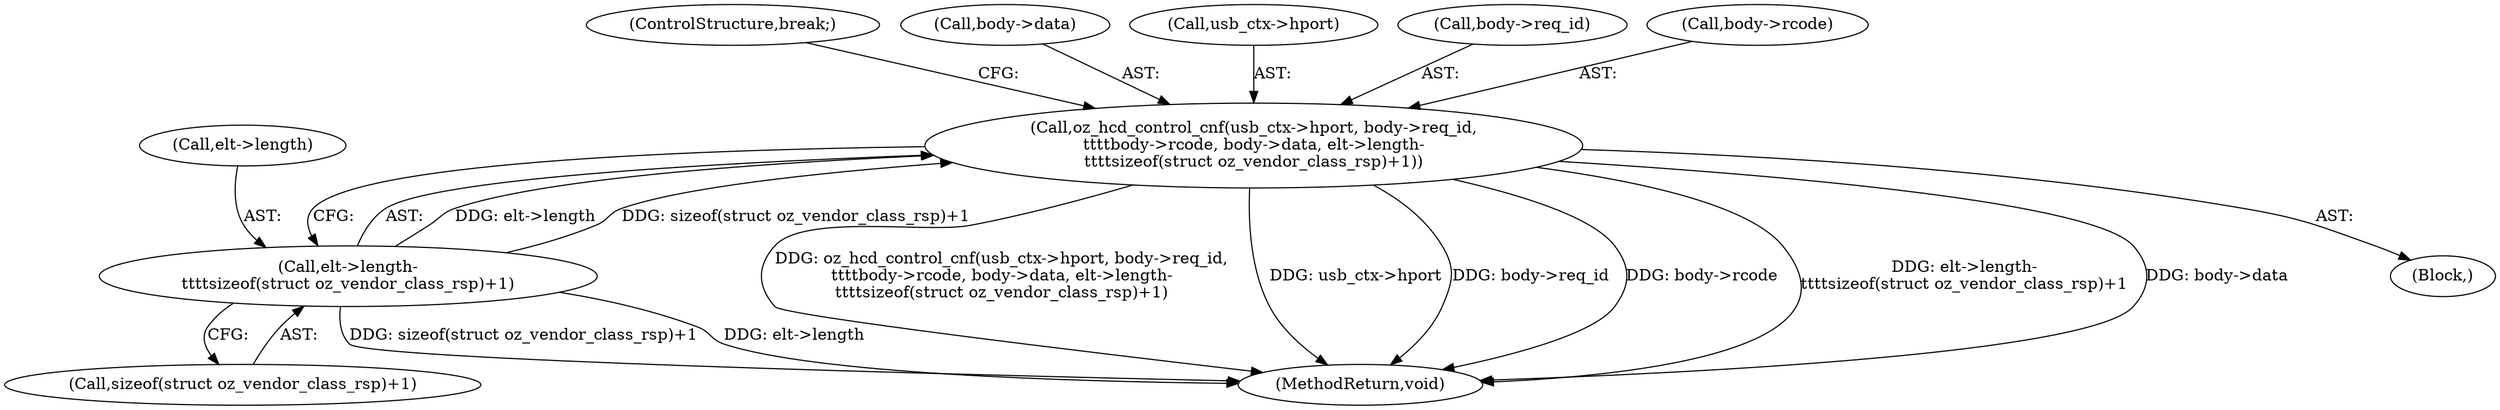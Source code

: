 digraph "0_linux_d114b9fe78c8d6fc6e70808c2092aa307c36dc8e@pointer" {
"1000292" [label="(Call,oz_hcd_control_cnf(usb_ctx->hport, body->req_id,\n\t\t\t\tbody->rcode, body->data, elt->length-\n\t\t\t\tsizeof(struct oz_vendor_class_rsp)+1))"];
"1000305" [label="(Call,elt->length-\n\t\t\t\tsizeof(struct oz_vendor_class_rsp)+1)"];
"1000313" [label="(ControlStructure,break;)"];
"1000302" [label="(Call,body->data)"];
"1000305" [label="(Call,elt->length-\n\t\t\t\tsizeof(struct oz_vendor_class_rsp)+1)"];
"1000293" [label="(Call,usb_ctx->hport)"];
"1000296" [label="(Call,body->req_id)"];
"1000306" [label="(Call,elt->length)"];
"1000292" [label="(Call,oz_hcd_control_cnf(usb_ctx->hport, body->req_id,\n\t\t\t\tbody->rcode, body->data, elt->length-\n\t\t\t\tsizeof(struct oz_vendor_class_rsp)+1))"];
"1000285" [label="(Block,)"];
"1000325" [label="(MethodReturn,void)"];
"1000309" [label="(Call,sizeof(struct oz_vendor_class_rsp)+1)"];
"1000299" [label="(Call,body->rcode)"];
"1000292" -> "1000285"  [label="AST: "];
"1000292" -> "1000305"  [label="CFG: "];
"1000293" -> "1000292"  [label="AST: "];
"1000296" -> "1000292"  [label="AST: "];
"1000299" -> "1000292"  [label="AST: "];
"1000302" -> "1000292"  [label="AST: "];
"1000305" -> "1000292"  [label="AST: "];
"1000313" -> "1000292"  [label="CFG: "];
"1000292" -> "1000325"  [label="DDG: oz_hcd_control_cnf(usb_ctx->hport, body->req_id,\n\t\t\t\tbody->rcode, body->data, elt->length-\n\t\t\t\tsizeof(struct oz_vendor_class_rsp)+1)"];
"1000292" -> "1000325"  [label="DDG: usb_ctx->hport"];
"1000292" -> "1000325"  [label="DDG: body->req_id"];
"1000292" -> "1000325"  [label="DDG: body->rcode"];
"1000292" -> "1000325"  [label="DDG: elt->length-\n\t\t\t\tsizeof(struct oz_vendor_class_rsp)+1"];
"1000292" -> "1000325"  [label="DDG: body->data"];
"1000305" -> "1000292"  [label="DDG: elt->length"];
"1000305" -> "1000292"  [label="DDG: sizeof(struct oz_vendor_class_rsp)+1"];
"1000305" -> "1000309"  [label="CFG: "];
"1000306" -> "1000305"  [label="AST: "];
"1000309" -> "1000305"  [label="AST: "];
"1000305" -> "1000325"  [label="DDG: sizeof(struct oz_vendor_class_rsp)+1"];
"1000305" -> "1000325"  [label="DDG: elt->length"];
}
